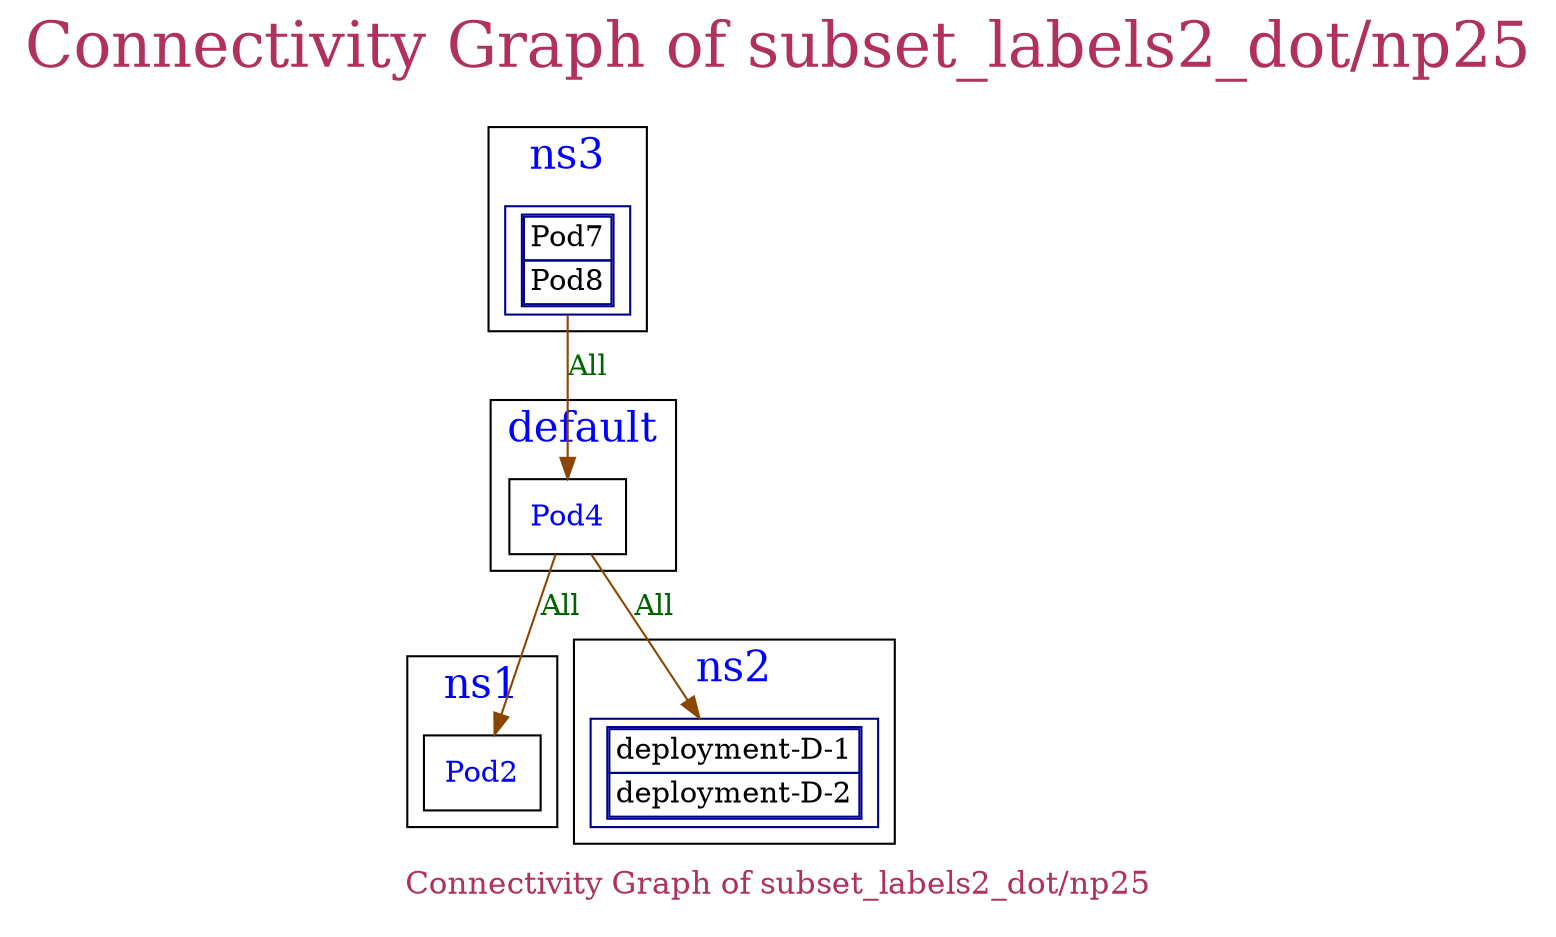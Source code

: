 // The Connectivity Graph of subset_labels2_dot/np25
digraph {
	label="Connectivity Graph of subset_labels2_dot/np25"	labelloc = "t"
	fontsize=30
	fontcolor=maroon
	subgraph cluster_map_explanation {
subgraph cluster_default_namespace{
	label="default"
	fontsize=20
	fontcolor=blue
	tooltip="Namespace"
	"default/Pod4" [label=<<table border="0" cellspacing="0"><tr><td>Pod4</td></tr></table>> shape=box fontcolor=blue tooltip="Workload"]
}
subgraph cluster_ns1_namespace{
	label="ns1"
	fontsize=20
	fontcolor=blue
	tooltip="Namespace"
	"ns1/Pod2" [label=<<table border="0" cellspacing="0"><tr><td>Pod2</td></tr></table>> shape=box fontcolor=blue tooltip="Workload"]
}
subgraph cluster_ns2_namespace{
	label="ns2"
	fontsize=20
	fontcolor=blue
	tooltip="Namespace"
	"ns2/deployment-D-1" [label=<<table border="1" cellspacing="0"><tr><td>deployment-D-1</td></tr><tr><td>deployment-D-2</td></tr></table>> shape=box color=blue4 tooltip="A set of workloads having exactly the same connectivity"]
}
subgraph cluster_ns3_namespace{
	label="ns3"
	fontsize=20
	fontcolor=blue
	tooltip="Namespace"
	"ns3/Pod7" [label=<<table border="1" cellspacing="0"><tr><td>Pod7</td></tr><tr><td>Pod8</td></tr></table>> shape=box color=blue4 tooltip="A set of workloads having exactly the same connectivity"]
}
	"default/Pod4" -> "ns1/Pod2"[label="All" labeltooltip="All" color=darkorange4 fontcolor=darkgreen dir=both arrowhead=normal arrowtail=none]
	"default/Pod4" -> "ns2/deployment-D-1"[label="All" labeltooltip="All" color=darkorange4 fontcolor=darkgreen dir=both arrowhead=normal arrowtail=none]
	"ns3/Pod7" -> "default/Pod4"[label="All" labeltooltip="All" color=darkorange4 fontcolor=darkgreen dir=both arrowhead=normal arrowtail=none]
	color=white
	labelloc = "b"
	fontsize=15
	fontcolor=maroon
	}
}
